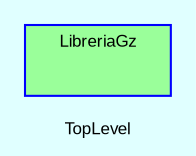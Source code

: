 digraph TopLevel {
    label = "TopLevel"
    compound = true
    fontname = Arial
    fontsize = 8
    bgcolor = lightcyan1
    node [
        color = black,
        fontname = Arial,
        fontsize = 8
    ]

    subgraph cluster_LibreriaGz {
        label = "LibreriaGz"
        fillcolor = palegreen1
        URL = "classes/LibreriaGz.html"
        color = blue
        fontname = Arial
        style = filled
        LibreriaGz [
            shape = plaintext,
            height = 0.01,
            width = 0.75,
            label = ""
        ]

    }

}


